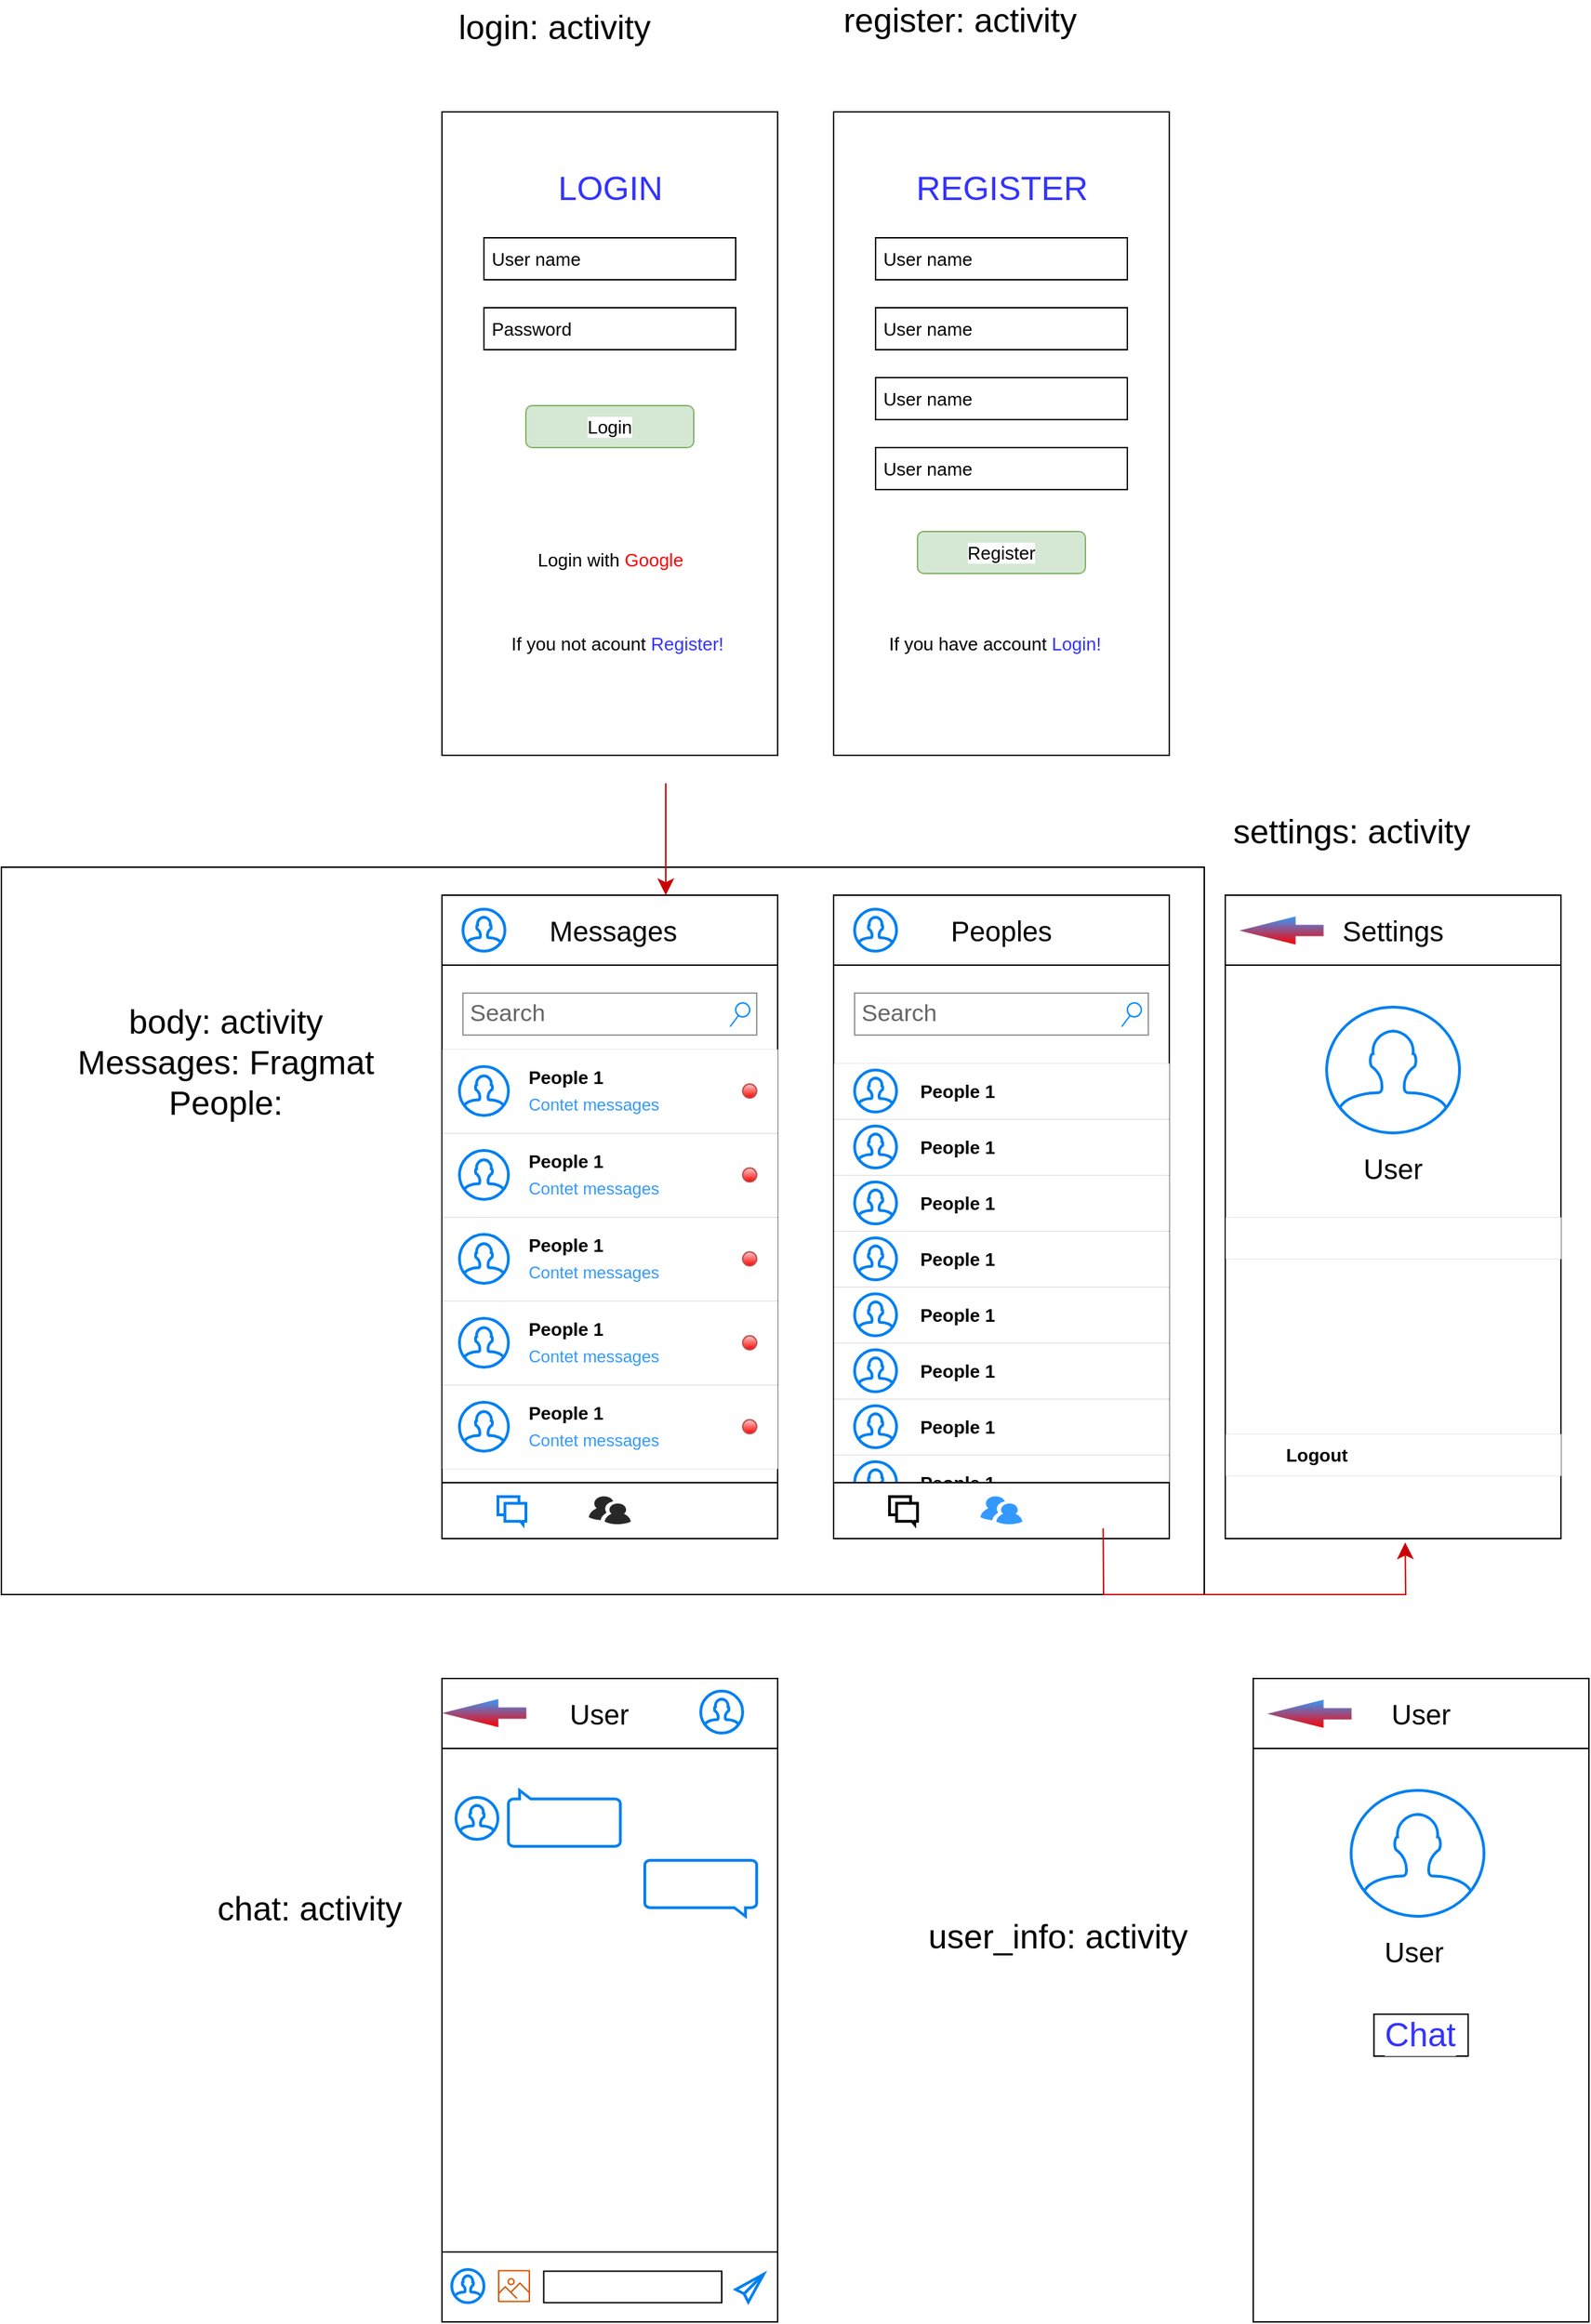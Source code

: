 <mxfile version="18.0.4" type="device" pages="2"><diagram id="1PabHL2mItf7P-VxUH3K" name="UI"><mxGraphModel dx="2563" dy="2209" grid="1" gridSize="10" guides="1" tooltips="1" connect="1" arrows="1" fold="1" page="1" pageScale="1" pageWidth="827" pageHeight="1169" math="0" shadow="0"><root><mxCell id="0"/><mxCell id="1" parent="0"/><mxCell id="GrbMFXocBpA8H7vdQy3i-5" value="" style="rounded=0;whiteSpace=wrap;html=1;labelBackgroundColor=#FFFFFF;fontSize=24;fontColor=#000000;strokeColor=default;strokeWidth=1;fillColor=#FFFFFF;gradientColor=none;" vertex="1" parent="1"><mxGeometry x="-235" width="860" height="520" as="geometry"/></mxCell><mxCell id="PWICF_6-8dIYlcDLR59b-3" value="" style="rounded=0;whiteSpace=wrap;html=1;" vertex="1" parent="1"><mxGeometry x="80" y="20" width="240" height="460" as="geometry"/></mxCell><mxCell id="PWICF_6-8dIYlcDLR59b-4" value="" style="rounded=0;whiteSpace=wrap;html=1;" vertex="1" parent="1"><mxGeometry x="80" y="20" width="240" height="50" as="geometry"/></mxCell><mxCell id="PWICF_6-8dIYlcDLR59b-5" value="" style="rounded=0;whiteSpace=wrap;html=1;" vertex="1" parent="1"><mxGeometry x="80" y="440" width="240" height="40" as="geometry"/></mxCell><mxCell id="PWICF_6-8dIYlcDLR59b-9" value="" style="verticalLabelPosition=bottom;sketch=0;html=1;fillColor=#282828;strokeColor=none;verticalAlign=top;pointerEvents=1;align=center;shape=mxgraph.cisco_safe.people_places_things_icons.icon9;" vertex="1" parent="1"><mxGeometry x="185" y="449.75" width="30" height="20" as="geometry"/></mxCell><mxCell id="PWICF_6-8dIYlcDLR59b-10" value="" style="shape=image;html=1;verticalAlign=top;verticalLabelPosition=bottom;labelBackgroundColor=#ffffff;imageAspect=0;aspect=fixed;image=https://cdn4.iconfinder.com/data/icons/essential-app-2/16/gear-setting-appearance-process-128.png" vertex="1" parent="1"><mxGeometry x="260" y="447.38" width="25.25" height="25.25" as="geometry"/></mxCell><mxCell id="PWICF_6-8dIYlcDLR59b-14" value="" style="html=1;verticalLabelPosition=bottom;align=center;labelBackgroundColor=#ffffff;verticalAlign=top;strokeWidth=2;strokeColor=#0080F0;shadow=0;dashed=0;shape=mxgraph.ios7.icons.messages;" vertex="1" parent="1"><mxGeometry x="120" y="450" width="20" height="20" as="geometry"/></mxCell><mxCell id="PWICF_6-8dIYlcDLR59b-15" value="" style="html=1;verticalLabelPosition=bottom;align=center;labelBackgroundColor=#ffffff;verticalAlign=top;strokeWidth=2;strokeColor=#0080F0;shadow=0;dashed=0;shape=mxgraph.ios7.icons.user;" vertex="1" parent="1"><mxGeometry x="95" y="30" width="30" height="30" as="geometry"/></mxCell><mxCell id="PWICF_6-8dIYlcDLR59b-18" value="" style="rounded=0;whiteSpace=wrap;html=1;strokeWidth=0;" vertex="1" parent="1"><mxGeometry x="80" y="130" width="240" height="60" as="geometry"/></mxCell><mxCell id="PWICF_6-8dIYlcDLR59b-23" value="Search" style="strokeWidth=1;shadow=0;dashed=0;align=center;html=1;shape=mxgraph.mockup.forms.searchBox;strokeColor=#999999;mainText=;strokeColor2=#008cff;fontColor=#666666;fontSize=17;align=left;spacingLeft=3;" vertex="1" parent="1"><mxGeometry x="95" y="90" width="210" height="30" as="geometry"/></mxCell><mxCell id="PWICF_6-8dIYlcDLR59b-24" value="Messages" style="text;html=1;strokeColor=none;fillColor=none;align=center;verticalAlign=middle;whiteSpace=wrap;rounded=0;fontStyle=0;fontSize=20;" vertex="1" parent="1"><mxGeometry x="130" y="30" width="145" height="29" as="geometry"/></mxCell><mxCell id="PWICF_6-8dIYlcDLR59b-25" value="" style="html=1;verticalLabelPosition=bottom;align=center;labelBackgroundColor=#ffffff;verticalAlign=top;strokeWidth=2;strokeColor=#0080F0;shadow=0;dashed=0;shape=mxgraph.ios7.icons.user;" vertex="1" parent="1"><mxGeometry x="92.5" y="142.5" width="35" height="35" as="geometry"/></mxCell><mxCell id="PWICF_6-8dIYlcDLR59b-26" value="People 1" style="text;html=1;strokeColor=none;fillColor=none;align=left;verticalAlign=middle;whiteSpace=wrap;rounded=0;fontStyle=1;fontSize=13;" vertex="1" parent="1"><mxGeometry x="140" y="140" width="100" height="20" as="geometry"/></mxCell><mxCell id="PWICF_6-8dIYlcDLR59b-27" value="Contet messages" style="text;html=1;strokeColor=none;fillColor=none;align=left;verticalAlign=middle;whiteSpace=wrap;rounded=0;fontStyle=0;fontSize=12;fontColor=#3399FF;" vertex="1" parent="1"><mxGeometry x="140" y="160" width="110" height="20" as="geometry"/></mxCell><mxCell id="PWICF_6-8dIYlcDLR59b-28" value="" style="shape=ellipse;fillColor=#f8cecc;strokeColor=#b85450;html=1;sketch=0;fontSize=12;labelBackgroundColor=#FF0000;gradientColor=#FF0000;" vertex="1" parent="1"><mxGeometry x="295" y="155" width="10" height="10" as="geometry"/></mxCell><mxCell id="PWICF_6-8dIYlcDLR59b-29" value="" style="rounded=0;whiteSpace=wrap;html=1;strokeWidth=0;" vertex="1" parent="1"><mxGeometry x="80" y="190" width="240" height="60" as="geometry"/></mxCell><mxCell id="PWICF_6-8dIYlcDLR59b-30" value="" style="html=1;verticalLabelPosition=bottom;align=center;labelBackgroundColor=#ffffff;verticalAlign=top;strokeWidth=2;strokeColor=#0080F0;shadow=0;dashed=0;shape=mxgraph.ios7.icons.user;" vertex="1" parent="1"><mxGeometry x="92.5" y="202.5" width="35" height="35" as="geometry"/></mxCell><mxCell id="PWICF_6-8dIYlcDLR59b-31" value="People 1" style="text;html=1;strokeColor=none;fillColor=none;align=left;verticalAlign=middle;whiteSpace=wrap;rounded=0;fontStyle=1;fontSize=13;" vertex="1" parent="1"><mxGeometry x="140" y="200" width="100" height="20" as="geometry"/></mxCell><mxCell id="PWICF_6-8dIYlcDLR59b-32" value="Contet messages" style="text;html=1;strokeColor=none;fillColor=none;align=left;verticalAlign=middle;whiteSpace=wrap;rounded=0;fontStyle=0;fontSize=12;fontColor=#3399FF;" vertex="1" parent="1"><mxGeometry x="140" y="220" width="110" height="20" as="geometry"/></mxCell><mxCell id="PWICF_6-8dIYlcDLR59b-33" value="" style="shape=ellipse;fillColor=#f8cecc;strokeColor=#b85450;html=1;sketch=0;fontSize=12;labelBackgroundColor=#FF0000;gradientColor=#FF0000;" vertex="1" parent="1"><mxGeometry x="295" y="215" width="10" height="10" as="geometry"/></mxCell><mxCell id="PWICF_6-8dIYlcDLR59b-34" value="" style="rounded=0;whiteSpace=wrap;html=1;strokeWidth=0;" vertex="1" parent="1"><mxGeometry x="80" y="250" width="240" height="60" as="geometry"/></mxCell><mxCell id="PWICF_6-8dIYlcDLR59b-35" value="" style="html=1;verticalLabelPosition=bottom;align=center;labelBackgroundColor=#ffffff;verticalAlign=top;strokeWidth=2;strokeColor=#0080F0;shadow=0;dashed=0;shape=mxgraph.ios7.icons.user;" vertex="1" parent="1"><mxGeometry x="92.5" y="262.5" width="35" height="35" as="geometry"/></mxCell><mxCell id="PWICF_6-8dIYlcDLR59b-36" value="People 1" style="text;html=1;strokeColor=none;fillColor=none;align=left;verticalAlign=middle;whiteSpace=wrap;rounded=0;fontStyle=1;fontSize=13;" vertex="1" parent="1"><mxGeometry x="140" y="260" width="100" height="20" as="geometry"/></mxCell><mxCell id="PWICF_6-8dIYlcDLR59b-37" value="Contet messages" style="text;html=1;strokeColor=none;fillColor=none;align=left;verticalAlign=middle;whiteSpace=wrap;rounded=0;fontStyle=0;fontSize=12;fontColor=#3399FF;" vertex="1" parent="1"><mxGeometry x="140" y="280" width="110" height="20" as="geometry"/></mxCell><mxCell id="PWICF_6-8dIYlcDLR59b-38" value="" style="shape=ellipse;fillColor=#f8cecc;strokeColor=#b85450;html=1;sketch=0;fontSize=12;labelBackgroundColor=#FF0000;gradientColor=#FF0000;" vertex="1" parent="1"><mxGeometry x="295" y="275" width="10" height="10" as="geometry"/></mxCell><mxCell id="PWICF_6-8dIYlcDLR59b-39" value="" style="rounded=0;whiteSpace=wrap;html=1;strokeWidth=0;" vertex="1" parent="1"><mxGeometry x="80" y="310" width="240" height="60" as="geometry"/></mxCell><mxCell id="PWICF_6-8dIYlcDLR59b-40" value="" style="html=1;verticalLabelPosition=bottom;align=center;labelBackgroundColor=#ffffff;verticalAlign=top;strokeWidth=2;strokeColor=#0080F0;shadow=0;dashed=0;shape=mxgraph.ios7.icons.user;" vertex="1" parent="1"><mxGeometry x="92.5" y="322.5" width="35" height="35" as="geometry"/></mxCell><mxCell id="PWICF_6-8dIYlcDLR59b-41" value="People 1" style="text;html=1;strokeColor=none;fillColor=none;align=left;verticalAlign=middle;whiteSpace=wrap;rounded=0;fontStyle=1;fontSize=13;" vertex="1" parent="1"><mxGeometry x="140" y="320" width="100" height="20" as="geometry"/></mxCell><mxCell id="PWICF_6-8dIYlcDLR59b-42" value="Contet messages" style="text;html=1;strokeColor=none;fillColor=none;align=left;verticalAlign=middle;whiteSpace=wrap;rounded=0;fontStyle=0;fontSize=12;fontColor=#3399FF;" vertex="1" parent="1"><mxGeometry x="140" y="340" width="110" height="20" as="geometry"/></mxCell><mxCell id="PWICF_6-8dIYlcDLR59b-43" value="" style="shape=ellipse;fillColor=#f8cecc;strokeColor=#b85450;html=1;sketch=0;fontSize=12;labelBackgroundColor=#FF0000;gradientColor=#FF0000;" vertex="1" parent="1"><mxGeometry x="295" y="335" width="10" height="10" as="geometry"/></mxCell><mxCell id="PWICF_6-8dIYlcDLR59b-44" value="" style="rounded=0;whiteSpace=wrap;html=1;strokeWidth=0;" vertex="1" parent="1"><mxGeometry x="80" y="370" width="240" height="60" as="geometry"/></mxCell><mxCell id="PWICF_6-8dIYlcDLR59b-45" value="" style="html=1;verticalLabelPosition=bottom;align=center;labelBackgroundColor=#ffffff;verticalAlign=top;strokeWidth=2;strokeColor=#0080F0;shadow=0;dashed=0;shape=mxgraph.ios7.icons.user;" vertex="1" parent="1"><mxGeometry x="92.5" y="382.5" width="35" height="35" as="geometry"/></mxCell><mxCell id="PWICF_6-8dIYlcDLR59b-46" value="People 1" style="text;html=1;strokeColor=none;fillColor=none;align=left;verticalAlign=middle;whiteSpace=wrap;rounded=0;fontStyle=1;fontSize=13;" vertex="1" parent="1"><mxGeometry x="140" y="380" width="100" height="20" as="geometry"/></mxCell><mxCell id="PWICF_6-8dIYlcDLR59b-47" value="Contet messages" style="text;html=1;strokeColor=none;fillColor=none;align=left;verticalAlign=middle;whiteSpace=wrap;rounded=0;fontStyle=0;fontSize=12;fontColor=#3399FF;" vertex="1" parent="1"><mxGeometry x="140" y="400" width="110" height="20" as="geometry"/></mxCell><mxCell id="PWICF_6-8dIYlcDLR59b-48" value="" style="shape=ellipse;fillColor=#f8cecc;strokeColor=#b85450;html=1;sketch=0;fontSize=12;labelBackgroundColor=#FF0000;gradientColor=#FF0000;" vertex="1" parent="1"><mxGeometry x="295" y="395" width="10" height="10" as="geometry"/></mxCell><mxCell id="PWICF_6-8dIYlcDLR59b-49" value="" style="rounded=0;whiteSpace=wrap;html=1;" vertex="1" parent="1"><mxGeometry x="360" y="20" width="240" height="460" as="geometry"/></mxCell><mxCell id="PWICF_6-8dIYlcDLR59b-50" value="" style="rounded=0;whiteSpace=wrap;html=1;" vertex="1" parent="1"><mxGeometry x="360" y="20" width="240" height="50" as="geometry"/></mxCell><mxCell id="PWICF_6-8dIYlcDLR59b-55" value="" style="html=1;verticalLabelPosition=bottom;align=center;labelBackgroundColor=#ffffff;verticalAlign=top;strokeWidth=2;strokeColor=#0080F0;shadow=0;dashed=0;shape=mxgraph.ios7.icons.user;" vertex="1" parent="1"><mxGeometry x="375" y="30" width="30" height="30" as="geometry"/></mxCell><mxCell id="PWICF_6-8dIYlcDLR59b-56" value="Search" style="strokeWidth=1;shadow=0;dashed=0;align=center;html=1;shape=mxgraph.mockup.forms.searchBox;strokeColor=#999999;mainText=;strokeColor2=#008cff;fontColor=#666666;fontSize=17;align=left;spacingLeft=3;" vertex="1" parent="1"><mxGeometry x="375" y="90" width="210" height="30" as="geometry"/></mxCell><mxCell id="PWICF_6-8dIYlcDLR59b-57" value="Peoples" style="text;html=1;strokeColor=none;fillColor=none;align=center;verticalAlign=middle;whiteSpace=wrap;rounded=0;fontStyle=0;fontSize=20;" vertex="1" parent="1"><mxGeometry x="405" y="30" width="150" height="30" as="geometry"/></mxCell><mxCell id="PWICF_6-8dIYlcDLR59b-58" value="" style="rounded=0;whiteSpace=wrap;html=1;strokeWidth=0;" vertex="1" parent="1"><mxGeometry x="360" y="140" width="240" height="40" as="geometry"/></mxCell><mxCell id="PWICF_6-8dIYlcDLR59b-60" value="People 1" style="text;html=1;strokeColor=none;fillColor=none;align=left;verticalAlign=middle;whiteSpace=wrap;rounded=0;fontStyle=1;fontSize=13;" vertex="1" parent="1"><mxGeometry x="420" y="150" width="100" height="20" as="geometry"/></mxCell><mxCell id="PWICF_6-8dIYlcDLR59b-61" value="" style="html=1;verticalLabelPosition=bottom;align=center;labelBackgroundColor=#ffffff;verticalAlign=top;strokeWidth=2;strokeColor=#0080F0;shadow=0;dashed=0;shape=mxgraph.ios7.icons.user;" vertex="1" parent="1"><mxGeometry x="375" y="145" width="30" height="30" as="geometry"/></mxCell><mxCell id="PWICF_6-8dIYlcDLR59b-71" value="" style="rounded=0;whiteSpace=wrap;html=1;strokeWidth=0;" vertex="1" parent="1"><mxGeometry x="360" y="180" width="240" height="40" as="geometry"/></mxCell><mxCell id="PWICF_6-8dIYlcDLR59b-72" value="People 1" style="text;html=1;strokeColor=none;fillColor=none;align=left;verticalAlign=middle;whiteSpace=wrap;rounded=0;fontStyle=1;fontSize=13;" vertex="1" parent="1"><mxGeometry x="420" y="190" width="100" height="20" as="geometry"/></mxCell><mxCell id="PWICF_6-8dIYlcDLR59b-73" value="" style="html=1;verticalLabelPosition=bottom;align=center;labelBackgroundColor=#ffffff;verticalAlign=top;strokeWidth=2;strokeColor=#0080F0;shadow=0;dashed=0;shape=mxgraph.ios7.icons.user;" vertex="1" parent="1"><mxGeometry x="375" y="185" width="30" height="30" as="geometry"/></mxCell><mxCell id="PWICF_6-8dIYlcDLR59b-74" value="" style="rounded=0;whiteSpace=wrap;html=1;strokeWidth=0;" vertex="1" parent="1"><mxGeometry x="360" y="220" width="240" height="40" as="geometry"/></mxCell><mxCell id="PWICF_6-8dIYlcDLR59b-75" value="People 1" style="text;html=1;strokeColor=none;fillColor=none;align=left;verticalAlign=middle;whiteSpace=wrap;rounded=0;fontStyle=1;fontSize=13;" vertex="1" parent="1"><mxGeometry x="420" y="230" width="100" height="20" as="geometry"/></mxCell><mxCell id="PWICF_6-8dIYlcDLR59b-76" value="" style="html=1;verticalLabelPosition=bottom;align=center;labelBackgroundColor=#ffffff;verticalAlign=top;strokeWidth=2;strokeColor=#0080F0;shadow=0;dashed=0;shape=mxgraph.ios7.icons.user;" vertex="1" parent="1"><mxGeometry x="375" y="225" width="30" height="30" as="geometry"/></mxCell><mxCell id="PWICF_6-8dIYlcDLR59b-77" value="" style="rounded=0;whiteSpace=wrap;html=1;strokeWidth=0;" vertex="1" parent="1"><mxGeometry x="360" y="260" width="240" height="40" as="geometry"/></mxCell><mxCell id="PWICF_6-8dIYlcDLR59b-78" value="People 1" style="text;html=1;strokeColor=none;fillColor=none;align=left;verticalAlign=middle;whiteSpace=wrap;rounded=0;fontStyle=1;fontSize=13;" vertex="1" parent="1"><mxGeometry x="420" y="270" width="100" height="20" as="geometry"/></mxCell><mxCell id="PWICF_6-8dIYlcDLR59b-79" value="" style="html=1;verticalLabelPosition=bottom;align=center;labelBackgroundColor=#ffffff;verticalAlign=top;strokeWidth=2;strokeColor=#0080F0;shadow=0;dashed=0;shape=mxgraph.ios7.icons.user;" vertex="1" parent="1"><mxGeometry x="375" y="265" width="30" height="30" as="geometry"/></mxCell><mxCell id="PWICF_6-8dIYlcDLR59b-80" value="" style="rounded=0;whiteSpace=wrap;html=1;strokeWidth=0;" vertex="1" parent="1"><mxGeometry x="360" y="300" width="240" height="40" as="geometry"/></mxCell><mxCell id="PWICF_6-8dIYlcDLR59b-81" value="People 1" style="text;html=1;strokeColor=none;fillColor=none;align=left;verticalAlign=middle;whiteSpace=wrap;rounded=0;fontStyle=1;fontSize=13;" vertex="1" parent="1"><mxGeometry x="420" y="310" width="100" height="20" as="geometry"/></mxCell><mxCell id="PWICF_6-8dIYlcDLR59b-82" value="" style="html=1;verticalLabelPosition=bottom;align=center;labelBackgroundColor=#ffffff;verticalAlign=top;strokeWidth=2;strokeColor=#0080F0;shadow=0;dashed=0;shape=mxgraph.ios7.icons.user;" vertex="1" parent="1"><mxGeometry x="375" y="305" width="30" height="30" as="geometry"/></mxCell><mxCell id="PWICF_6-8dIYlcDLR59b-83" value="" style="rounded=0;whiteSpace=wrap;html=1;strokeWidth=0;" vertex="1" parent="1"><mxGeometry x="360" y="340" width="240" height="40" as="geometry"/></mxCell><mxCell id="PWICF_6-8dIYlcDLR59b-84" value="People 1" style="text;html=1;strokeColor=none;fillColor=none;align=left;verticalAlign=middle;whiteSpace=wrap;rounded=0;fontStyle=1;fontSize=13;" vertex="1" parent="1"><mxGeometry x="420" y="350" width="100" height="20" as="geometry"/></mxCell><mxCell id="PWICF_6-8dIYlcDLR59b-85" value="" style="html=1;verticalLabelPosition=bottom;align=center;labelBackgroundColor=#ffffff;verticalAlign=top;strokeWidth=2;strokeColor=#0080F0;shadow=0;dashed=0;shape=mxgraph.ios7.icons.user;" vertex="1" parent="1"><mxGeometry x="375" y="345" width="30" height="30" as="geometry"/></mxCell><mxCell id="PWICF_6-8dIYlcDLR59b-86" value="" style="rounded=0;whiteSpace=wrap;html=1;strokeWidth=0;" vertex="1" parent="1"><mxGeometry x="360" y="380" width="240" height="40" as="geometry"/></mxCell><mxCell id="PWICF_6-8dIYlcDLR59b-87" value="People 1" style="text;html=1;strokeColor=none;fillColor=none;align=left;verticalAlign=middle;whiteSpace=wrap;rounded=0;fontStyle=1;fontSize=13;" vertex="1" parent="1"><mxGeometry x="420" y="390" width="100" height="20" as="geometry"/></mxCell><mxCell id="PWICF_6-8dIYlcDLR59b-88" value="" style="html=1;verticalLabelPosition=bottom;align=center;labelBackgroundColor=#ffffff;verticalAlign=top;strokeWidth=2;strokeColor=#0080F0;shadow=0;dashed=0;shape=mxgraph.ios7.icons.user;" vertex="1" parent="1"><mxGeometry x="375" y="385" width="30" height="30" as="geometry"/></mxCell><mxCell id="PWICF_6-8dIYlcDLR59b-89" value="" style="rounded=0;whiteSpace=wrap;html=1;strokeWidth=0;" vertex="1" parent="1"><mxGeometry x="360" y="420" width="240" height="40" as="geometry"/></mxCell><mxCell id="PWICF_6-8dIYlcDLR59b-90" value="People 1" style="text;html=1;strokeColor=none;fillColor=none;align=left;verticalAlign=middle;whiteSpace=wrap;rounded=0;fontStyle=1;fontSize=13;" vertex="1" parent="1"><mxGeometry x="420" y="430" width="100" height="20" as="geometry"/></mxCell><mxCell id="PWICF_6-8dIYlcDLR59b-91" value="" style="html=1;verticalLabelPosition=bottom;align=center;labelBackgroundColor=#ffffff;verticalAlign=top;strokeWidth=2;strokeColor=#0080F0;shadow=0;dashed=0;shape=mxgraph.ios7.icons.user;" vertex="1" parent="1"><mxGeometry x="375" y="425" width="30" height="30" as="geometry"/></mxCell><mxCell id="PWICF_6-8dIYlcDLR59b-51" value="" style="rounded=0;whiteSpace=wrap;html=1;" vertex="1" parent="1"><mxGeometry x="360" y="440" width="240" height="40" as="geometry"/></mxCell><mxCell id="PWICF_6-8dIYlcDLR59b-53" value="" style="shape=image;html=1;verticalAlign=top;verticalLabelPosition=bottom;labelBackgroundColor=#ffffff;imageAspect=0;aspect=fixed;image=https://cdn4.iconfinder.com/data/icons/essential-app-2/16/gear-setting-appearance-process-128.png" vertex="1" parent="1"><mxGeometry x="540" y="447.38" width="25.25" height="25.25" as="geometry"/></mxCell><mxCell id="PWICF_6-8dIYlcDLR59b-52" value="" style="verticalLabelPosition=bottom;sketch=0;html=1;fillColor=#3399FF;strokeColor=none;verticalAlign=top;pointerEvents=1;align=center;shape=mxgraph.cisco_safe.people_places_things_icons.icon9;" vertex="1" parent="1"><mxGeometry x="465" y="449.75" width="30" height="20" as="geometry"/></mxCell><mxCell id="PWICF_6-8dIYlcDLR59b-54" value="" style="html=1;verticalLabelPosition=bottom;align=center;labelBackgroundColor=#ffffff;verticalAlign=top;strokeWidth=2;strokeColor=#000000;shadow=0;dashed=0;shape=mxgraph.ios7.icons.messages;" vertex="1" parent="1"><mxGeometry x="400" y="450" width="20" height="20" as="geometry"/></mxCell><mxCell id="PWICF_6-8dIYlcDLR59b-93" value="" style="rounded=0;whiteSpace=wrap;html=1;" vertex="1" parent="1"><mxGeometry x="640" y="20" width="240" height="460" as="geometry"/></mxCell><mxCell id="PWICF_6-8dIYlcDLR59b-95" value="" style="endArrow=classic;html=1;rounded=0;fontSize=12;fontColor=#CC0000;entryX=0.536;entryY=1.006;entryDx=0;entryDy=0;entryPerimeter=0;fillColor=#f8cecc;strokeColor=#CC0000;jumpSize=16;endSize=9;startSize=9;" edge="1" parent="1" source="PWICF_6-8dIYlcDLR59b-53" target="PWICF_6-8dIYlcDLR59b-93"><mxGeometry width="50" height="50" relative="1" as="geometry"><mxPoint x="560" y="460" as="sourcePoint"/><mxPoint x="780" y="520" as="targetPoint"/><Array as="points"><mxPoint x="553" y="520"/><mxPoint x="769" y="520"/></Array></mxGeometry></mxCell><mxCell id="PWICF_6-8dIYlcDLR59b-96" value="" style="rounded=0;whiteSpace=wrap;html=1;" vertex="1" parent="1"><mxGeometry x="640" y="20" width="240" height="50" as="geometry"/></mxCell><mxCell id="PWICF_6-8dIYlcDLR59b-97" value="Settings" style="text;html=1;strokeColor=none;fillColor=none;align=center;verticalAlign=middle;whiteSpace=wrap;rounded=0;fontStyle=0;fontSize=20;" vertex="1" parent="1"><mxGeometry x="685" y="30" width="150" height="30" as="geometry"/></mxCell><mxCell id="PWICF_6-8dIYlcDLR59b-100" value="" style="html=1;shadow=0;dashed=0;align=center;verticalAlign=middle;shape=mxgraph.arrows2.arrow;dy=0.6;dx=40;flipH=1;notch=0;labelBackgroundColor=#FF0000;fontSize=12;fontColor=#CC0000;strokeColor=#000000;strokeWidth=0;fillColor=#3399FF;gradientColor=#FF0000;perimeterSpacing=1;" vertex="1" parent="1"><mxGeometry x="650" y="35" width="60" height="20" as="geometry"/></mxCell><mxCell id="PWICF_6-8dIYlcDLR59b-101" value="" style="html=1;verticalLabelPosition=bottom;align=center;labelBackgroundColor=#ffffff;verticalAlign=top;strokeWidth=2;strokeColor=#0080F0;shadow=0;dashed=0;shape=mxgraph.ios7.icons.user;" vertex="1" parent="1"><mxGeometry x="712.5" y="100" width="95" height="90" as="geometry"/></mxCell><mxCell id="PWICF_6-8dIYlcDLR59b-102" value="User" style="text;html=1;strokeColor=none;fillColor=none;align=center;verticalAlign=middle;whiteSpace=wrap;rounded=0;fontStyle=0;fontSize=20;" vertex="1" parent="1"><mxGeometry x="685" y="200" width="150" height="30" as="geometry"/></mxCell><mxCell id="PWICF_6-8dIYlcDLR59b-103" value="" style="rounded=0;whiteSpace=wrap;html=1;labelBackgroundColor=#FF0000;fontSize=12;fontColor=#CC0000;strokeColor=#000000;strokeWidth=0;fillColor=#FFFFFF;gradientColor=none;" vertex="1" parent="1"><mxGeometry x="640" y="250" width="240" height="30" as="geometry"/></mxCell><mxCell id="PWICF_6-8dIYlcDLR59b-104" value="" style="rounded=0;whiteSpace=wrap;html=1;labelBackgroundColor=#FF0000;fontSize=12;fontColor=#CC0000;strokeColor=#000000;strokeWidth=0;fillColor=#FFFFFF;gradientColor=none;" vertex="1" parent="1"><mxGeometry x="640" y="405" width="240" height="30" as="geometry"/></mxCell><mxCell id="PWICF_6-8dIYlcDLR59b-105" value="Logout" style="text;html=1;align=center;verticalAlign=middle;resizable=0;points=[];autosize=1;strokeColor=none;fillColor=none;fontSize=13;fontColor=#000000;strokeWidth=4;fontStyle=1" vertex="1" parent="1"><mxGeometry x="675" y="410" width="60" height="20" as="geometry"/></mxCell><mxCell id="PWICF_6-8dIYlcDLR59b-106" value="" style="rounded=0;whiteSpace=wrap;html=1;" vertex="1" parent="1"><mxGeometry x="80" y="-540" width="240" height="460" as="geometry"/></mxCell><mxCell id="PWICF_6-8dIYlcDLR59b-107" value="" style="rounded=0;whiteSpace=wrap;html=1;" vertex="1" parent="1"><mxGeometry x="360" y="-540" width="240" height="460" as="geometry"/></mxCell><mxCell id="PWICF_6-8dIYlcDLR59b-108" value="" style="rounded=0;whiteSpace=wrap;html=1;" vertex="1" parent="1"><mxGeometry x="660" y="580" width="240" height="460" as="geometry"/></mxCell><mxCell id="PWICF_6-8dIYlcDLR59b-109" value="&amp;nbsp;User name" style="rounded=0;whiteSpace=wrap;html=1;labelBackgroundColor=#FFFFFF;fontSize=13;fontColor=#000000;strokeColor=default;strokeWidth=1;fillColor=#FFFFFF;gradientColor=none;fontStyle=0;align=left;" vertex="1" parent="1"><mxGeometry x="110" y="-450" width="180" height="30" as="geometry"/></mxCell><mxCell id="PWICF_6-8dIYlcDLR59b-110" value="&amp;nbsp;Password" style="rounded=0;whiteSpace=wrap;html=1;labelBackgroundColor=#FFFFFF;fontSize=13;fontColor=#000000;strokeColor=default;strokeWidth=1;fillColor=#FFFFFF;gradientColor=none;fontStyle=0;align=left;" vertex="1" parent="1"><mxGeometry x="110" y="-400" width="180" height="30" as="geometry"/></mxCell><mxCell id="PWICF_6-8dIYlcDLR59b-111" value="Login" style="rounded=1;whiteSpace=wrap;html=1;labelBackgroundColor=#FFFFFF;fontSize=13;strokeColor=#82b366;strokeWidth=1;fillColor=#d5e8d4;" vertex="1" parent="1"><mxGeometry x="140" y="-330" width="120" height="30" as="geometry"/></mxCell><mxCell id="PWICF_6-8dIYlcDLR59b-113" value="Login with &lt;font color=&quot;#ff0000&quot;&gt;Google&lt;/font&gt;" style="text;html=1;align=center;verticalAlign=middle;resizable=0;points=[];autosize=1;strokeColor=none;fillColor=none;fontSize=13;fontColor=#000000;" vertex="1" parent="1"><mxGeometry x="140" y="-230" width="120" height="20" as="geometry"/></mxCell><mxCell id="PWICF_6-8dIYlcDLR59b-114" value="If you not acount &lt;font color=&quot;#3333ff&quot;&gt;Register!&lt;/font&gt;" style="text;html=1;align=center;verticalAlign=middle;resizable=0;points=[];autosize=1;strokeColor=none;fillColor=none;fontSize=13;fontColor=#000000;" vertex="1" parent="1"><mxGeometry x="120" y="-170" width="170" height="20" as="geometry"/></mxCell><mxCell id="PWICF_6-8dIYlcDLR59b-115" value="LOGIN" style="text;html=1;align=center;verticalAlign=middle;resizable=0;points=[];autosize=1;strokeColor=none;fillColor=none;fontSize=24;fontColor=#3333FF;" vertex="1" parent="1"><mxGeometry x="155" y="-500" width="90" height="30" as="geometry"/></mxCell><mxCell id="PWICF_6-8dIYlcDLR59b-116" value="REGISTER" style="text;html=1;align=center;verticalAlign=middle;resizable=0;points=[];autosize=1;strokeColor=none;fillColor=none;fontSize=24;fontColor=#3333FF;" vertex="1" parent="1"><mxGeometry x="410" y="-500" width="140" height="30" as="geometry"/></mxCell><mxCell id="PWICF_6-8dIYlcDLR59b-117" value="&amp;nbsp;User name" style="rounded=0;whiteSpace=wrap;html=1;labelBackgroundColor=#FFFFFF;fontSize=13;fontColor=#000000;strokeColor=default;strokeWidth=1;fillColor=#FFFFFF;gradientColor=none;fontStyle=0;align=left;" vertex="1" parent="1"><mxGeometry x="390" y="-450" width="180" height="30" as="geometry"/></mxCell><mxCell id="PWICF_6-8dIYlcDLR59b-118" value="&amp;nbsp;User name" style="rounded=0;whiteSpace=wrap;html=1;labelBackgroundColor=#FFFFFF;fontSize=13;fontColor=#000000;strokeColor=default;strokeWidth=1;fillColor=#FFFFFF;gradientColor=none;fontStyle=0;align=left;" vertex="1" parent="1"><mxGeometry x="390" y="-400" width="180" height="30" as="geometry"/></mxCell><mxCell id="PWICF_6-8dIYlcDLR59b-119" value="&amp;nbsp;User name" style="rounded=0;whiteSpace=wrap;html=1;labelBackgroundColor=#FFFFFF;fontSize=13;fontColor=#000000;strokeColor=default;strokeWidth=1;fillColor=#FFFFFF;gradientColor=none;fontStyle=0;align=left;" vertex="1" parent="1"><mxGeometry x="390" y="-350" width="180" height="30" as="geometry"/></mxCell><mxCell id="PWICF_6-8dIYlcDLR59b-120" value="&amp;nbsp;User name" style="rounded=0;whiteSpace=wrap;html=1;labelBackgroundColor=#FFFFFF;fontSize=13;fontColor=#000000;strokeColor=default;strokeWidth=1;fillColor=#FFFFFF;gradientColor=none;fontStyle=0;align=left;" vertex="1" parent="1"><mxGeometry x="390" y="-300" width="180" height="30" as="geometry"/></mxCell><mxCell id="PWICF_6-8dIYlcDLR59b-121" value="Register" style="rounded=1;whiteSpace=wrap;html=1;labelBackgroundColor=#FFFFFF;fontSize=13;strokeColor=#82b366;strokeWidth=1;fillColor=#d5e8d4;" vertex="1" parent="1"><mxGeometry x="420" y="-240" width="120" height="30" as="geometry"/></mxCell><mxCell id="PWICF_6-8dIYlcDLR59b-124" value="If you have account&amp;nbsp;&lt;font color=&quot;#3333ff&quot;&gt;Login!&lt;/font&gt;" style="text;html=1;align=center;verticalAlign=middle;resizable=0;points=[];autosize=1;strokeColor=none;fillColor=none;fontSize=13;fontColor=#000000;" vertex="1" parent="1"><mxGeometry x="390" y="-170" width="170" height="20" as="geometry"/></mxCell><mxCell id="PWICF_6-8dIYlcDLR59b-125" value="" style="rounded=0;whiteSpace=wrap;html=1;" vertex="1" parent="1"><mxGeometry x="80" y="580" width="240" height="460" as="geometry"/></mxCell><mxCell id="PWICF_6-8dIYlcDLR59b-126" value="" style="endArrow=classic;html=1;rounded=0;fontSize=24;fontColor=#3333FF;startSize=9;endSize=9;strokeColor=#CC0000;curved=1;elbow=vertical;jumpSize=16;" edge="1" parent="1"><mxGeometry width="50" height="50" relative="1" as="geometry"><mxPoint x="240" y="-60" as="sourcePoint"/><mxPoint x="240" y="20" as="targetPoint"/></mxGeometry></mxCell><mxCell id="PWICF_6-8dIYlcDLR59b-130" value="" style="rounded=0;whiteSpace=wrap;html=1;" vertex="1" parent="1"><mxGeometry x="660" y="580" width="240" height="50" as="geometry"/></mxCell><mxCell id="PWICF_6-8dIYlcDLR59b-131" value="User" style="text;html=1;strokeColor=none;fillColor=none;align=center;verticalAlign=middle;whiteSpace=wrap;rounded=0;fontStyle=0;fontSize=20;" vertex="1" parent="1"><mxGeometry x="705" y="590" width="150" height="30" as="geometry"/></mxCell><mxCell id="PWICF_6-8dIYlcDLR59b-132" value="" style="html=1;shadow=0;dashed=0;align=center;verticalAlign=middle;shape=mxgraph.arrows2.arrow;dy=0.6;dx=40;flipH=1;notch=0;labelBackgroundColor=#FF0000;fontSize=12;fontColor=#CC0000;strokeColor=#000000;strokeWidth=0;fillColor=#3399FF;gradientColor=#FF0000;perimeterSpacing=1;" vertex="1" parent="1"><mxGeometry x="670" y="595" width="60" height="20" as="geometry"/></mxCell><mxCell id="PWICF_6-8dIYlcDLR59b-133" value="" style="html=1;verticalLabelPosition=bottom;align=center;labelBackgroundColor=#ffffff;verticalAlign=top;strokeWidth=2;strokeColor=#0080F0;shadow=0;dashed=0;shape=mxgraph.ios7.icons.user;" vertex="1" parent="1"><mxGeometry x="730" y="660" width="95" height="90" as="geometry"/></mxCell><mxCell id="PWICF_6-8dIYlcDLR59b-134" value="User" style="text;html=1;strokeColor=none;fillColor=none;align=center;verticalAlign=middle;whiteSpace=wrap;rounded=0;fontStyle=0;fontSize=20;" vertex="1" parent="1"><mxGeometry x="700" y="760" width="150" height="30" as="geometry"/></mxCell><mxCell id="PWICF_6-8dIYlcDLR59b-135" value="Chat" style="rounded=0;whiteSpace=wrap;html=1;labelBackgroundColor=#FFFFFF;fontSize=24;fontColor=#3333FF;strokeColor=default;strokeWidth=1;fillColor=#FFFFFF;gradientColor=none;" vertex="1" parent="1"><mxGeometry x="746.31" y="820" width="67.37" height="30" as="geometry"/></mxCell><mxCell id="PWICF_6-8dIYlcDLR59b-136" value="" style="html=1;verticalLabelPosition=bottom;align=center;labelBackgroundColor=#ffffff;verticalAlign=top;strokeWidth=2;strokeColor=#0080F0;shadow=0;dashed=0;shape=mxgraph.ios7.icons.message;fontSize=24;fontColor=#3333FF;fillColor=#FFFFFF;gradientColor=none;" vertex="1" parent="1"><mxGeometry x="225" y="710" width="80" height="40" as="geometry"/></mxCell><mxCell id="PWICF_6-8dIYlcDLR59b-137" value="" style="rounded=0;whiteSpace=wrap;html=1;" vertex="1" parent="1"><mxGeometry x="80" y="580" width="240" height="50" as="geometry"/></mxCell><mxCell id="PWICF_6-8dIYlcDLR59b-138" value="" style="html=1;verticalLabelPosition=bottom;align=center;labelBackgroundColor=#ffffff;verticalAlign=top;strokeWidth=2;strokeColor=#0080F0;shadow=0;dashed=0;shape=mxgraph.ios7.icons.user;" vertex="1" parent="1"><mxGeometry x="265" y="589" width="30" height="30" as="geometry"/></mxCell><mxCell id="PWICF_6-8dIYlcDLR59b-139" value="User" style="text;html=1;strokeColor=none;fillColor=none;align=center;verticalAlign=middle;whiteSpace=wrap;rounded=0;fontStyle=0;fontSize=20;" vertex="1" parent="1"><mxGeometry x="140" y="590" width="105" height="29" as="geometry"/></mxCell><mxCell id="PWICF_6-8dIYlcDLR59b-140" value="" style="html=1;shadow=0;dashed=0;align=center;verticalAlign=middle;shape=mxgraph.arrows2.arrow;dy=0.6;dx=40;flipH=1;notch=0;labelBackgroundColor=#FF0000;fontSize=12;fontColor=#CC0000;strokeColor=#000000;strokeWidth=0;fillColor=#3399FF;gradientColor=#FF0000;perimeterSpacing=1;" vertex="1" parent="1"><mxGeometry x="80" y="594.5" width="60" height="20" as="geometry"/></mxCell><mxCell id="PWICF_6-8dIYlcDLR59b-141" value="" style="html=1;verticalLabelPosition=bottom;align=center;labelBackgroundColor=#ffffff;verticalAlign=top;strokeWidth=2;strokeColor=#0080F0;shadow=0;dashed=0;shape=mxgraph.ios7.icons.message;fontSize=24;fontColor=#3333FF;fillColor=#FFFFFF;gradientColor=none;direction=west;" vertex="1" parent="1"><mxGeometry x="127.5" y="660" width="80" height="40" as="geometry"/></mxCell><mxCell id="PWICF_6-8dIYlcDLR59b-142" value="" style="html=1;verticalLabelPosition=bottom;align=center;labelBackgroundColor=#ffffff;verticalAlign=top;strokeWidth=2;strokeColor=#0080F0;shadow=0;dashed=0;shape=mxgraph.ios7.icons.user;" vertex="1" parent="1"><mxGeometry x="90" y="665" width="30" height="30" as="geometry"/></mxCell><mxCell id="PWICF_6-8dIYlcDLR59b-144" value="" style="rounded=0;whiteSpace=wrap;html=1;" vertex="1" parent="1"><mxGeometry x="80" y="990" width="240" height="50" as="geometry"/></mxCell><mxCell id="PWICF_6-8dIYlcDLR59b-143" value="" style="rounded=0;whiteSpace=wrap;html=1;labelBackgroundColor=#FFFFFF;fontSize=24;fontColor=#3333FF;strokeColor=default;strokeWidth=1;fillColor=#FFFFFF;gradientColor=none;" vertex="1" parent="1"><mxGeometry x="152.75" y="1003.75" width="127.25" height="22.5" as="geometry"/></mxCell><mxCell id="PWICF_6-8dIYlcDLR59b-145" value="" style="sketch=0;outlineConnect=0;fontColor=#232F3E;gradientColor=none;fillColor=#D45B07;strokeColor=none;dashed=0;verticalLabelPosition=bottom;verticalAlign=top;align=center;html=1;fontSize=12;fontStyle=0;aspect=fixed;pointerEvents=1;shape=mxgraph.aws4.container_registry_image;labelBackgroundColor=#FFFFFF;" vertex="1" parent="1"><mxGeometry x="120" y="1002.87" width="23" height="23" as="geometry"/></mxCell><mxCell id="PWICF_6-8dIYlcDLR59b-146" value="" style="html=1;verticalLabelPosition=bottom;align=center;labelBackgroundColor=#ffffff;verticalAlign=top;strokeWidth=2;strokeColor=#0080F0;shadow=0;dashed=0;shape=mxgraph.ios7.icons.user;" vertex="1" parent="1"><mxGeometry x="87" y="1002.5" width="23" height="23.75" as="geometry"/></mxCell><mxCell id="PWICF_6-8dIYlcDLR59b-147" value="" style="html=1;verticalLabelPosition=bottom;align=center;labelBackgroundColor=#ffffff;verticalAlign=top;strokeWidth=2;strokeColor=#0080F0;shadow=0;dashed=0;shape=mxgraph.ios7.icons.pointer;fontSize=24;fontColor=#3333FF;fillColor=#FFFFFF;gradientColor=none;" vertex="1" parent="1"><mxGeometry x="290" y="1005.87" width="20" height="20" as="geometry"/></mxCell><mxCell id="GrbMFXocBpA8H7vdQy3i-1" value="login: activity" style="text;html=1;align=center;verticalAlign=middle;resizable=0;points=[];autosize=1;strokeColor=none;fillColor=none;fontSize=24;fontColor=#000000;" vertex="1" parent="1"><mxGeometry x="85" y="-615" width="150" height="30" as="geometry"/></mxCell><mxCell id="GrbMFXocBpA8H7vdQy3i-2" value="register: activity" style="text;html=1;align=center;verticalAlign=middle;resizable=0;points=[];autosize=1;strokeColor=none;fillColor=none;fontSize=24;fontColor=#000000;" vertex="1" parent="1"><mxGeometry x="360" y="-620" width="180" height="30" as="geometry"/></mxCell><mxCell id="GrbMFXocBpA8H7vdQy3i-3" value="&lt;div&gt;body: activity&lt;/div&gt;&lt;div&gt;&lt;span style=&quot;&quot;&gt;&#9;&lt;/span&gt;Messages: Fragmat&lt;/div&gt;&lt;div&gt;&lt;span style=&quot;&quot;&gt;&#9;&lt;/span&gt;People:&lt;/div&gt;" style="text;html=1;align=center;verticalAlign=middle;resizable=0;points=[];autosize=1;strokeColor=none;fillColor=none;fontSize=24;fontColor=#000000;" vertex="1" parent="1"><mxGeometry x="-190" y="95" width="230" height="90" as="geometry"/></mxCell><mxCell id="GrbMFXocBpA8H7vdQy3i-6" value="&lt;div&gt;&lt;br&gt;&lt;/div&gt;&lt;div&gt;settings: activity&lt;/div&gt;" style="text;html=1;align=center;verticalAlign=middle;resizable=0;points=[];autosize=1;strokeColor=none;fillColor=none;fontSize=24;fontColor=#000000;" vertex="1" parent="1"><mxGeometry x="640" y="-70" width="180" height="60" as="geometry"/></mxCell><mxCell id="GrbMFXocBpA8H7vdQy3i-7" value="chat: activity" style="text;html=1;align=center;verticalAlign=middle;resizable=0;points=[];autosize=1;strokeColor=none;fillColor=none;fontSize=24;fontColor=#000000;" vertex="1" parent="1"><mxGeometry x="-90" y="730" width="150" height="30" as="geometry"/></mxCell><mxCell id="GrbMFXocBpA8H7vdQy3i-8" value="&lt;div&gt;&lt;br&gt;&lt;/div&gt;&lt;div&gt;user_info: activity&lt;/div&gt;" style="text;html=1;align=center;verticalAlign=middle;resizable=0;points=[];autosize=1;strokeColor=none;fillColor=none;fontSize=24;fontColor=#000000;" vertex="1" parent="1"><mxGeometry x="420" y="720" width="200" height="60" as="geometry"/></mxCell></root></mxGraphModel></diagram><diagram id="Yy5i81pYw3TnGtPCymbf" name="Entity"><mxGraphModel dx="496" dy="297" grid="1" gridSize="10" guides="1" tooltips="1" connect="1" arrows="1" fold="1" page="1" pageScale="1" pageWidth="827" pageHeight="1169" math="0" shadow="0"><root><mxCell id="0"/><mxCell id="1" parent="0"/><mxCell id="MqB0A1Roq21j0SwbhEDu-1" value="User" style="swimlane;childLayout=stackLayout;horizontal=1;startSize=30;horizontalStack=0;rounded=1;fontSize=14;fontStyle=0;strokeWidth=2;resizeParent=0;resizeLast=1;shadow=0;dashed=0;align=center;labelBackgroundColor=#FFFFFF;fontColor=#000000;fillColor=#FFFFFF;gradientColor=none;" vertex="1" parent="1"><mxGeometry x="280" y="410" width="160" height="140" as="geometry"/></mxCell><mxCell id="MqB0A1Roq21j0SwbhEDu-2" value="id&#10;user_name&#10;password&#10;email&#10;image" style="align=left;strokeColor=none;fillColor=none;spacingLeft=4;fontSize=12;verticalAlign=top;resizable=0;rotatable=0;part=1;labelBackgroundColor=#FFFFFF;fontColor=#000000;" vertex="1" parent="MqB0A1Roq21j0SwbhEDu-1"><mxGeometry y="30" width="160" height="90" as="geometry"/></mxCell><mxCell id="MqB0A1Roq21j0SwbhEDu-3" value="id&#10;" style="align=left;strokeColor=none;fillColor=none;spacingLeft=4;fontSize=12;verticalAlign=top;resizable=0;rotatable=0;part=1;labelBackgroundColor=#FFFFFF;fontColor=#000000;" vertex="1" parent="MqB0A1Roq21j0SwbhEDu-1"><mxGeometry y="120" width="160" height="20" as="geometry"/></mxCell><mxCell id="MqB0A1Roq21j0SwbhEDu-4" value="Messages" style="swimlane;childLayout=stackLayout;horizontal=1;startSize=30;horizontalStack=0;rounded=1;fontSize=14;fontStyle=0;strokeWidth=2;resizeParent=0;resizeLast=1;shadow=0;dashed=0;align=center;labelBackgroundColor=#FFFFFF;fontColor=#000000;fillColor=#FFFFFF;gradientColor=none;" vertex="1" parent="1"><mxGeometry x="540" y="410" width="160" height="140" as="geometry"/></mxCell><mxCell id="MqB0A1Roq21j0SwbhEDu-5" value="id&#10;user_name&#10;password&#10;email&#10;image" style="align=left;strokeColor=none;fillColor=none;spacingLeft=4;fontSize=12;verticalAlign=top;resizable=0;rotatable=0;part=1;labelBackgroundColor=#FFFFFF;fontColor=#000000;" vertex="1" parent="MqB0A1Roq21j0SwbhEDu-4"><mxGeometry y="30" width="160" height="90" as="geometry"/></mxCell><mxCell id="MqB0A1Roq21j0SwbhEDu-6" value="id&#10;" style="align=left;strokeColor=none;fillColor=none;spacingLeft=4;fontSize=12;verticalAlign=top;resizable=0;rotatable=0;part=1;labelBackgroundColor=#FFFFFF;fontColor=#000000;" vertex="1" parent="MqB0A1Roq21j0SwbhEDu-4"><mxGeometry y="120" width="160" height="20" as="geometry"/></mxCell></root></mxGraphModel></diagram></mxfile>